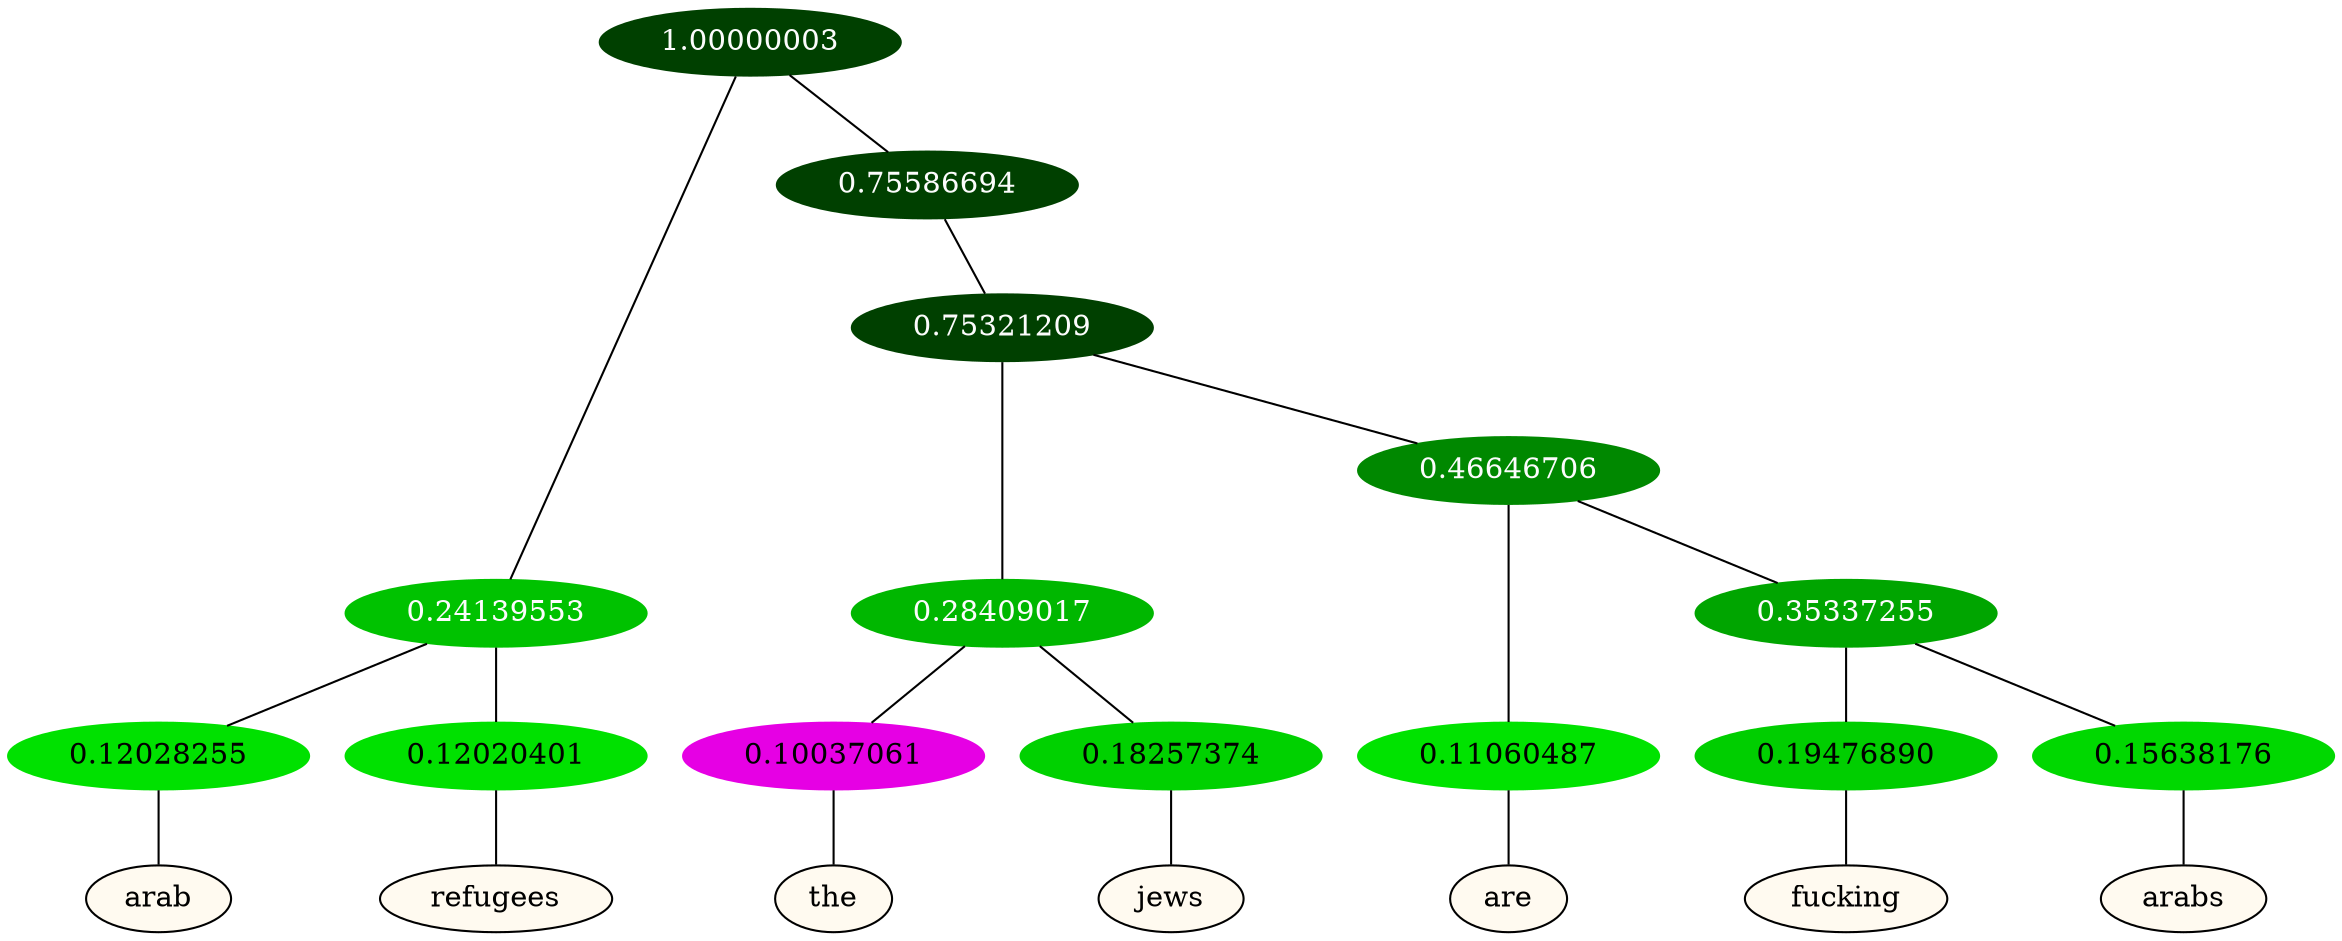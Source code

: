 graph {
	node [format=png height=0.15 nodesep=0.001 ordering=out overlap=prism overlap_scaling=0.01 ranksep=0.001 ratio=0.2 style=filled width=0.15]
	{
		rank=same
		a_w_3 [label=arab color=black fillcolor=floralwhite style="filled,solid"]
		a_w_4 [label=refugees color=black fillcolor=floralwhite style="filled,solid"]
		a_w_8 [label=the color=black fillcolor=floralwhite style="filled,solid"]
		a_w_9 [label=jews color=black fillcolor=floralwhite style="filled,solid"]
		a_w_10 [label=are color=black fillcolor=floralwhite style="filled,solid"]
		a_w_12 [label=fucking color=black fillcolor=floralwhite style="filled,solid"]
		a_w_13 [label=arabs color=black fillcolor=floralwhite style="filled,solid"]
	}
	a_n_3 -- a_w_3
	a_n_4 -- a_w_4
	a_n_8 -- a_w_8
	a_n_9 -- a_w_9
	a_n_10 -- a_w_10
	a_n_12 -- a_w_12
	a_n_13 -- a_w_13
	{
		rank=same
		a_n_3 [label=0.12028255 color="0.334 1.000 0.880" fontcolor=black]
		a_n_4 [label=0.12020401 color="0.334 1.000 0.880" fontcolor=black]
		a_n_8 [label=0.10037061 color="0.835 1.000 0.900" fontcolor=black]
		a_n_9 [label=0.18257374 color="0.334 1.000 0.817" fontcolor=black]
		a_n_10 [label=0.11060487 color="0.334 1.000 0.889" fontcolor=black]
		a_n_12 [label=0.19476890 color="0.334 1.000 0.805" fontcolor=black]
		a_n_13 [label=0.15638176 color="0.334 1.000 0.844" fontcolor=black]
	}
	a_n_0 [label=1.00000003 color="0.334 1.000 0.250" fontcolor=grey99]
	a_n_1 [label=0.24139553 color="0.334 1.000 0.759" fontcolor=grey99]
	a_n_0 -- a_n_1
	a_n_2 [label=0.75586694 color="0.334 1.000 0.250" fontcolor=grey99]
	a_n_0 -- a_n_2
	a_n_1 -- a_n_3
	a_n_1 -- a_n_4
	a_n_5 [label=0.75321209 color="0.334 1.000 0.250" fontcolor=grey99]
	a_n_2 -- a_n_5
	a_n_6 [label=0.28409017 color="0.334 1.000 0.716" fontcolor=grey99]
	a_n_5 -- a_n_6
	a_n_7 [label=0.46646706 color="0.334 1.000 0.534" fontcolor=grey99]
	a_n_5 -- a_n_7
	a_n_6 -- a_n_8
	a_n_6 -- a_n_9
	a_n_7 -- a_n_10
	a_n_11 [label=0.35337255 color="0.334 1.000 0.647" fontcolor=grey99]
	a_n_7 -- a_n_11
	a_n_11 -- a_n_12
	a_n_11 -- a_n_13
}
